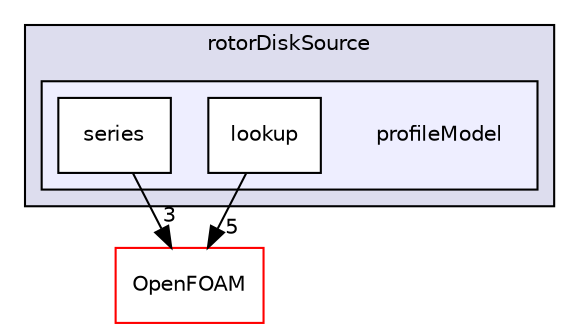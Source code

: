 digraph "src/fvOptions/sources/derived/rotorDiskSource/profileModel" {
  bgcolor=transparent;
  compound=true
  node [ fontsize="10", fontname="Helvetica"];
  edge [ labelfontsize="10", labelfontname="Helvetica"];
  subgraph clusterdir_f7e89a82c5668e9e0eb3e36fefc76332 {
    graph [ bgcolor="#ddddee", pencolor="black", label="rotorDiskSource" fontname="Helvetica", fontsize="10", URL="dir_f7e89a82c5668e9e0eb3e36fefc76332.html"]
  subgraph clusterdir_ef866e3928e9d95cd0d823d33cd5ed92 {
    graph [ bgcolor="#eeeeff", pencolor="black", label="" URL="dir_ef866e3928e9d95cd0d823d33cd5ed92.html"];
    dir_ef866e3928e9d95cd0d823d33cd5ed92 [shape=plaintext label="profileModel"];
    dir_c1786b6627dea0f0581196e8792bd60a [shape=box label="lookup" color="black" fillcolor="white" style="filled" URL="dir_c1786b6627dea0f0581196e8792bd60a.html"];
    dir_fbc039163f4f62e1c7af0f74f25cf63d [shape=box label="series" color="black" fillcolor="white" style="filled" URL="dir_fbc039163f4f62e1c7af0f74f25cf63d.html"];
  }
  }
  dir_c5473ff19b20e6ec4dfe5c310b3778a8 [shape=box label="OpenFOAM" color="red" URL="dir_c5473ff19b20e6ec4dfe5c310b3778a8.html"];
  dir_c1786b6627dea0f0581196e8792bd60a->dir_c5473ff19b20e6ec4dfe5c310b3778a8 [headlabel="5", labeldistance=1.5 headhref="dir_001330_001888.html"];
  dir_fbc039163f4f62e1c7af0f74f25cf63d->dir_c5473ff19b20e6ec4dfe5c310b3778a8 [headlabel="3", labeldistance=1.5 headhref="dir_001331_001888.html"];
}
